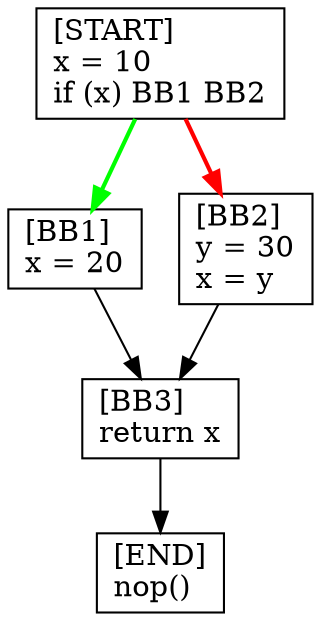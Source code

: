 digraph {
  node [shape=box]
  START [label="[START]\lx = 10\lif (x) BB1 BB2\l"];
  BB1 [label="[BB1]\lx = 20\l"];
  BB2 [label="[BB2]\ly = 30\lx = y\l"];
  BB3 [label="[BB3]\lreturn x\l"];
  END [label="[END]\lnop()\l"];
  START -> BB2 [color=red, penwidth=2];
  BB2 -> BB3;
  BB3 -> END;
  BB1 -> BB3;
  START -> BB1 [color=green, penwidth=2];
}
